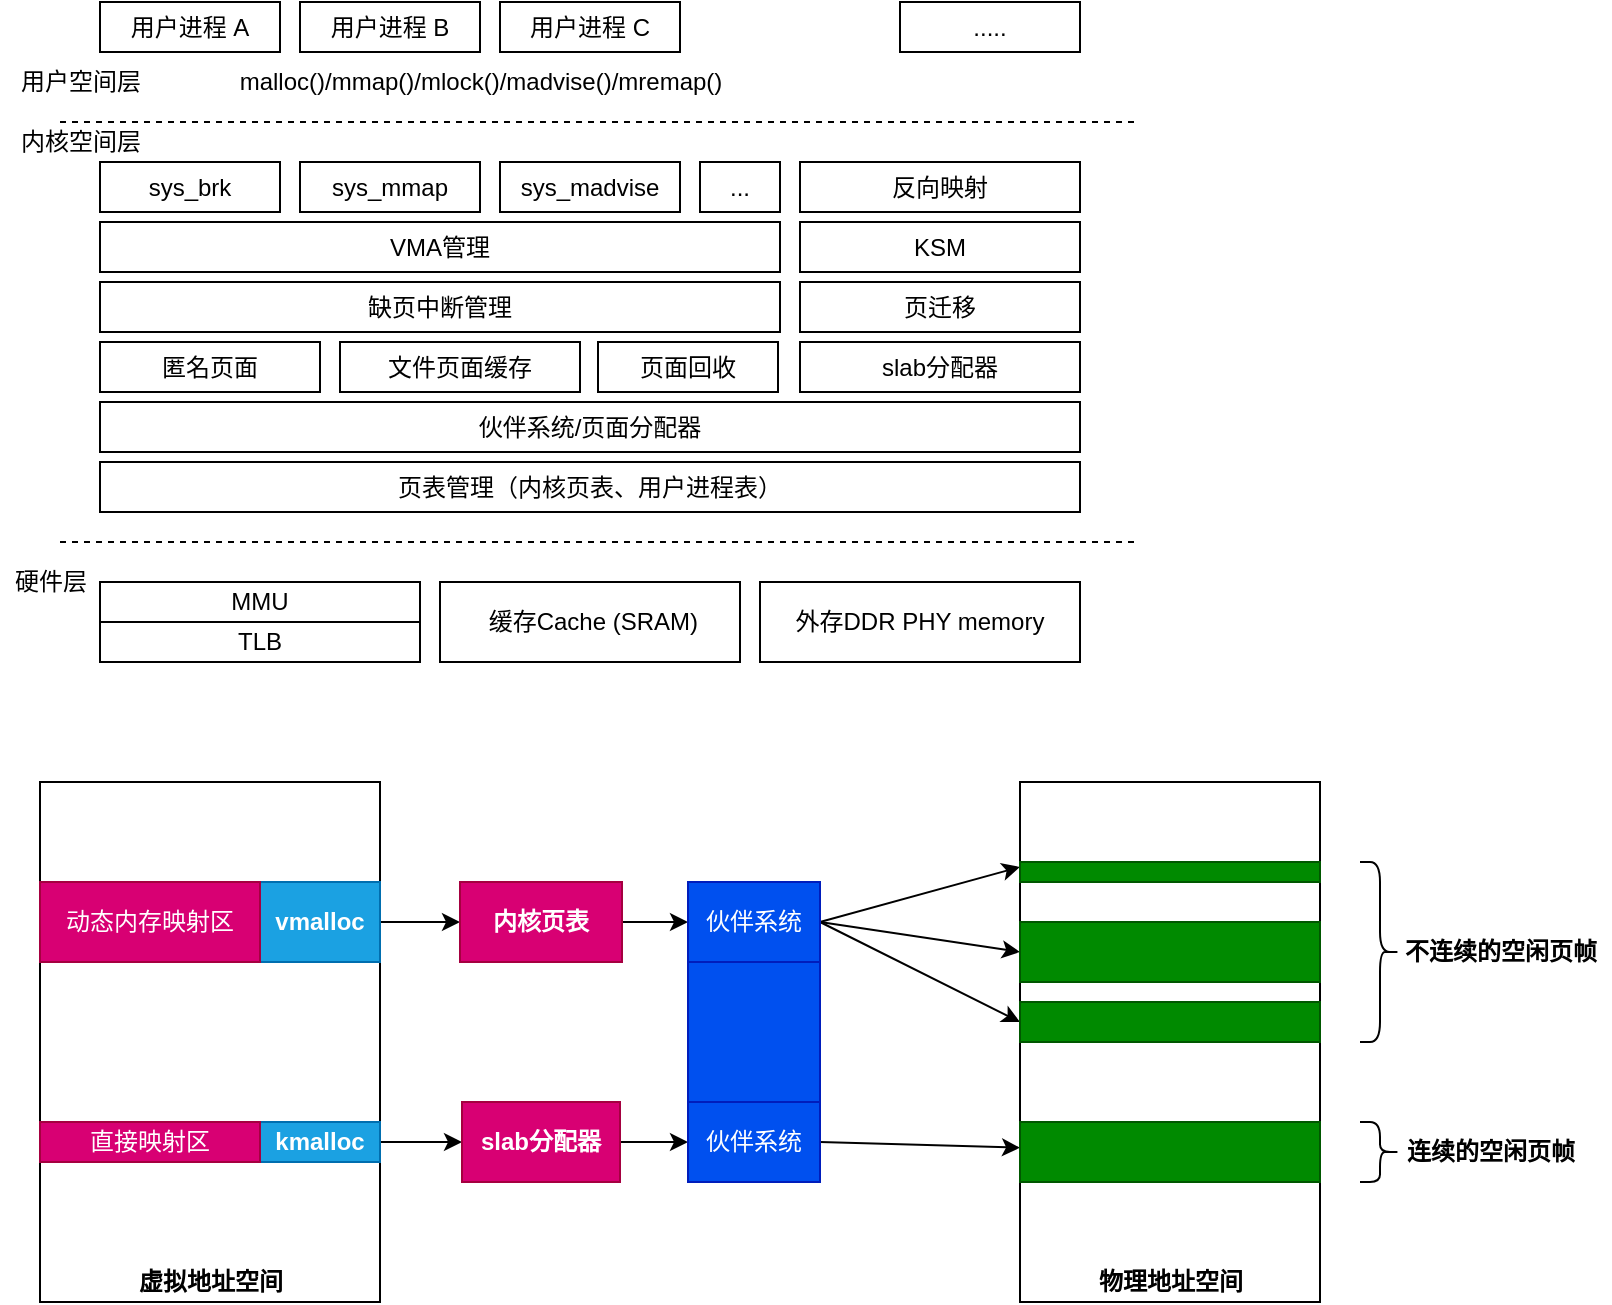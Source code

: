 <mxfile version="16.5.1" type="device"><diagram id="EsFgZnOjSIh7KK3yQ4bz" name="第 1 页"><mxGraphModel dx="922" dy="831" grid="1" gridSize="10" guides="1" tooltips="1" connect="1" arrows="1" fold="1" page="1" pageScale="1" pageWidth="827" pageHeight="1169" math="0" shadow="0"><root><mxCell id="0"/><mxCell id="1" parent="0"/><mxCell id="ZhSVUlcgc6vrfWxxYwSk-1" value="MMU" style="rounded=0;whiteSpace=wrap;html=1;" parent="1" vertex="1"><mxGeometry x="120" y="620" width="160" height="20" as="geometry"/></mxCell><mxCell id="ZhSVUlcgc6vrfWxxYwSk-2" value="TLB" style="rounded=0;whiteSpace=wrap;html=1;" parent="1" vertex="1"><mxGeometry x="120" y="640" width="160" height="20" as="geometry"/></mxCell><mxCell id="ZhSVUlcgc6vrfWxxYwSk-3" value="&amp;nbsp;缓存Cache (SRAM)" style="rounded=0;whiteSpace=wrap;html=1;" parent="1" vertex="1"><mxGeometry x="290" y="620" width="150" height="40" as="geometry"/></mxCell><mxCell id="ZhSVUlcgc6vrfWxxYwSk-4" value="外存DDR PHY memory" style="rounded=0;whiteSpace=wrap;html=1;" parent="1" vertex="1"><mxGeometry x="450" y="620" width="160" height="40" as="geometry"/></mxCell><mxCell id="ZhSVUlcgc6vrfWxxYwSk-5" value="" style="endArrow=none;dashed=1;html=1;rounded=0;" parent="1" edge="1"><mxGeometry width="50" height="50" relative="1" as="geometry"><mxPoint x="100" y="600" as="sourcePoint"/><mxPoint x="640" y="600" as="targetPoint"/></mxGeometry></mxCell><mxCell id="ZhSVUlcgc6vrfWxxYwSk-6" value="页表管理（内核页表、用户进程表）" style="rounded=0;whiteSpace=wrap;html=1;" parent="1" vertex="1"><mxGeometry x="120" y="560" width="490" height="25" as="geometry"/></mxCell><mxCell id="ZhSVUlcgc6vrfWxxYwSk-7" value="伙伴系统/页面分配器" style="rounded=0;whiteSpace=wrap;html=1;" parent="1" vertex="1"><mxGeometry x="120" y="530" width="490" height="25" as="geometry"/></mxCell><mxCell id="ZhSVUlcgc6vrfWxxYwSk-8" value="匿名页面" style="rounded=0;whiteSpace=wrap;html=1;" parent="1" vertex="1"><mxGeometry x="120" y="500" width="110" height="25" as="geometry"/></mxCell><mxCell id="ZhSVUlcgc6vrfWxxYwSk-9" value="文件页面缓存" style="rounded=0;whiteSpace=wrap;html=1;" parent="1" vertex="1"><mxGeometry x="240" y="500" width="120" height="25" as="geometry"/></mxCell><mxCell id="ZhSVUlcgc6vrfWxxYwSk-10" value="页面回收" style="rounded=0;whiteSpace=wrap;html=1;" parent="1" vertex="1"><mxGeometry x="369" y="500" width="90" height="25" as="geometry"/></mxCell><mxCell id="ZhSVUlcgc6vrfWxxYwSk-11" value="slab分配器" style="rounded=0;whiteSpace=wrap;html=1;" parent="1" vertex="1"><mxGeometry x="470" y="500" width="140" height="25" as="geometry"/></mxCell><mxCell id="ZhSVUlcgc6vrfWxxYwSk-12" value="缺页中断管理" style="rounded=0;whiteSpace=wrap;html=1;" parent="1" vertex="1"><mxGeometry x="120" y="470" width="340" height="25" as="geometry"/></mxCell><mxCell id="ZhSVUlcgc6vrfWxxYwSk-13" value="VMA管理" style="rounded=0;whiteSpace=wrap;html=1;" parent="1" vertex="1"><mxGeometry x="120" y="440" width="340" height="25" as="geometry"/></mxCell><mxCell id="ZhSVUlcgc6vrfWxxYwSk-14" value="页迁移" style="rounded=0;whiteSpace=wrap;html=1;" parent="1" vertex="1"><mxGeometry x="470" y="470" width="140" height="25" as="geometry"/></mxCell><mxCell id="ZhSVUlcgc6vrfWxxYwSk-15" value="KSM" style="rounded=0;whiteSpace=wrap;html=1;" parent="1" vertex="1"><mxGeometry x="470" y="440" width="140" height="25" as="geometry"/></mxCell><mxCell id="ZhSVUlcgc6vrfWxxYwSk-16" value="反向映射" style="rounded=0;whiteSpace=wrap;html=1;" parent="1" vertex="1"><mxGeometry x="470" y="410" width="140" height="25" as="geometry"/></mxCell><mxCell id="ZhSVUlcgc6vrfWxxYwSk-17" value="sys_brk" style="rounded=0;whiteSpace=wrap;html=1;" parent="1" vertex="1"><mxGeometry x="120" y="410" width="90" height="25" as="geometry"/></mxCell><mxCell id="ZhSVUlcgc6vrfWxxYwSk-18" value="sys_mmap" style="rounded=0;whiteSpace=wrap;html=1;" parent="1" vertex="1"><mxGeometry x="220" y="410" width="90" height="25" as="geometry"/></mxCell><mxCell id="ZhSVUlcgc6vrfWxxYwSk-19" value="sys_madvise" style="rounded=0;whiteSpace=wrap;html=1;" parent="1" vertex="1"><mxGeometry x="320" y="410" width="90" height="25" as="geometry"/></mxCell><mxCell id="ZhSVUlcgc6vrfWxxYwSk-20" value="..." style="rounded=0;whiteSpace=wrap;html=1;" parent="1" vertex="1"><mxGeometry x="420" y="410" width="40" height="25" as="geometry"/></mxCell><mxCell id="ZhSVUlcgc6vrfWxxYwSk-21" value="" style="endArrow=none;dashed=1;html=1;rounded=0;" parent="1" edge="1"><mxGeometry width="50" height="50" relative="1" as="geometry"><mxPoint x="100" y="390" as="sourcePoint"/><mxPoint x="640" y="390" as="targetPoint"/></mxGeometry></mxCell><mxCell id="ZhSVUlcgc6vrfWxxYwSk-22" value="硬件层" style="text;html=1;align=center;verticalAlign=middle;resizable=0;points=[];autosize=1;strokeColor=none;fillColor=none;" parent="1" vertex="1"><mxGeometry x="70" y="610" width="50" height="20" as="geometry"/></mxCell><mxCell id="ZhSVUlcgc6vrfWxxYwSk-23" value="内核空间层" style="text;html=1;align=center;verticalAlign=middle;resizable=0;points=[];autosize=1;strokeColor=none;fillColor=none;" parent="1" vertex="1"><mxGeometry x="70" y="390" width="80" height="20" as="geometry"/></mxCell><mxCell id="ZhSVUlcgc6vrfWxxYwSk-24" value="用户进程 A" style="rounded=0;whiteSpace=wrap;html=1;" parent="1" vertex="1"><mxGeometry x="120" y="330" width="90" height="25" as="geometry"/></mxCell><mxCell id="ZhSVUlcgc6vrfWxxYwSk-25" value="用户进程 B" style="rounded=0;whiteSpace=wrap;html=1;" parent="1" vertex="1"><mxGeometry x="220" y="330" width="90" height="25" as="geometry"/></mxCell><mxCell id="ZhSVUlcgc6vrfWxxYwSk-26" value="用户进程 C" style="rounded=0;whiteSpace=wrap;html=1;" parent="1" vertex="1"><mxGeometry x="320" y="330" width="90" height="25" as="geometry"/></mxCell><mxCell id="ZhSVUlcgc6vrfWxxYwSk-27" value="....." style="rounded=0;whiteSpace=wrap;html=1;" parent="1" vertex="1"><mxGeometry x="520" y="330" width="90" height="25" as="geometry"/></mxCell><mxCell id="ZhSVUlcgc6vrfWxxYwSk-28" value="malloc()/mmap()/mlock()/madvise()/mremap()" style="text;html=1;align=center;verticalAlign=middle;resizable=0;points=[];autosize=1;strokeColor=none;fillColor=none;" parent="1" vertex="1"><mxGeometry x="180" y="360" width="260" height="20" as="geometry"/></mxCell><mxCell id="ZhSVUlcgc6vrfWxxYwSk-29" value="用户空间层" style="text;html=1;align=center;verticalAlign=middle;resizable=0;points=[];autosize=1;strokeColor=none;fillColor=none;" parent="1" vertex="1"><mxGeometry x="70" y="360" width="80" height="20" as="geometry"/></mxCell><mxCell id="eD4IEPf3cc8XJetj8j0i-2" value="" style="rounded=0;whiteSpace=wrap;html=1;" vertex="1" parent="1"><mxGeometry x="90" y="720" width="170" height="260" as="geometry"/></mxCell><mxCell id="eD4IEPf3cc8XJetj8j0i-3" value="" style="rounded=0;whiteSpace=wrap;html=1;" vertex="1" parent="1"><mxGeometry x="580" y="720" width="150" height="260" as="geometry"/></mxCell><mxCell id="eD4IEPf3cc8XJetj8j0i-4" value="虚拟地址空间" style="text;html=1;align=center;verticalAlign=middle;resizable=0;points=[];autosize=1;strokeColor=none;fillColor=none;fontStyle=1" vertex="1" parent="1"><mxGeometry x="130" y="960" width="90" height="20" as="geometry"/></mxCell><mxCell id="eD4IEPf3cc8XJetj8j0i-5" value="物理地址空间" style="text;html=1;align=center;verticalAlign=middle;resizable=0;points=[];autosize=1;strokeColor=none;fillColor=none;fontStyle=1" vertex="1" parent="1"><mxGeometry x="610" y="960" width="90" height="20" as="geometry"/></mxCell><mxCell id="eD4IEPf3cc8XJetj8j0i-12" style="edgeStyle=orthogonalEdgeStyle;rounded=0;orthogonalLoop=1;jettySize=auto;html=1;exitX=1;exitY=0.5;exitDx=0;exitDy=0;" edge="1" parent="1" source="eD4IEPf3cc8XJetj8j0i-6" target="eD4IEPf3cc8XJetj8j0i-10"><mxGeometry relative="1" as="geometry"/></mxCell><mxCell id="eD4IEPf3cc8XJetj8j0i-6" value="vmalloc" style="rounded=0;whiteSpace=wrap;html=1;fillColor=#1ba1e2;strokeColor=#006EAF;fontColor=#ffffff;fontStyle=1" vertex="1" parent="1"><mxGeometry x="200" y="770" width="60" height="40" as="geometry"/></mxCell><mxCell id="eD4IEPf3cc8XJetj8j0i-13" style="edgeStyle=orthogonalEdgeStyle;rounded=0;orthogonalLoop=1;jettySize=auto;html=1;exitX=1;exitY=0.5;exitDx=0;exitDy=0;" edge="1" parent="1" source="eD4IEPf3cc8XJetj8j0i-7" target="eD4IEPf3cc8XJetj8j0i-11"><mxGeometry relative="1" as="geometry"/></mxCell><mxCell id="eD4IEPf3cc8XJetj8j0i-7" value="kmalloc" style="rounded=0;whiteSpace=wrap;html=1;fillColor=#1ba1e2;strokeColor=#006EAF;fontColor=#ffffff;fontStyle=1" vertex="1" parent="1"><mxGeometry x="200" y="890" width="60" height="20" as="geometry"/></mxCell><mxCell id="eD4IEPf3cc8XJetj8j0i-8" value="动态内存映射区" style="rounded=0;whiteSpace=wrap;html=1;fillColor=#d80073;fontColor=#ffffff;strokeColor=#A50040;" vertex="1" parent="1"><mxGeometry x="90" y="770" width="110" height="40" as="geometry"/></mxCell><mxCell id="eD4IEPf3cc8XJetj8j0i-9" value="直接映射区" style="rounded=0;whiteSpace=wrap;html=1;fillColor=#d80073;fontColor=#ffffff;strokeColor=#A50040;" vertex="1" parent="1"><mxGeometry x="90" y="890" width="110" height="20" as="geometry"/></mxCell><mxCell id="eD4IEPf3cc8XJetj8j0i-19" style="edgeStyle=orthogonalEdgeStyle;rounded=0;orthogonalLoop=1;jettySize=auto;html=1;exitX=1;exitY=0.5;exitDx=0;exitDy=0;entryX=0;entryY=0.5;entryDx=0;entryDy=0;" edge="1" parent="1" source="eD4IEPf3cc8XJetj8j0i-10" target="eD4IEPf3cc8XJetj8j0i-14"><mxGeometry relative="1" as="geometry"/></mxCell><mxCell id="eD4IEPf3cc8XJetj8j0i-10" value="内核页表" style="rounded=0;whiteSpace=wrap;html=1;fillColor=#d80073;fontColor=#ffffff;strokeColor=#A50040;fontStyle=1" vertex="1" parent="1"><mxGeometry x="300" y="770" width="81" height="40" as="geometry"/></mxCell><mxCell id="eD4IEPf3cc8XJetj8j0i-20" style="edgeStyle=orthogonalEdgeStyle;rounded=0;orthogonalLoop=1;jettySize=auto;html=1;exitX=1;exitY=0.5;exitDx=0;exitDy=0;entryX=0;entryY=0.5;entryDx=0;entryDy=0;" edge="1" parent="1" source="eD4IEPf3cc8XJetj8j0i-11" target="eD4IEPf3cc8XJetj8j0i-18"><mxGeometry relative="1" as="geometry"/></mxCell><mxCell id="eD4IEPf3cc8XJetj8j0i-11" value="slab分配器" style="rounded=0;whiteSpace=wrap;html=1;fillColor=#d80073;fontColor=#ffffff;strokeColor=#A50040;fontStyle=1" vertex="1" parent="1"><mxGeometry x="301" y="880" width="79" height="40" as="geometry"/></mxCell><mxCell id="eD4IEPf3cc8XJetj8j0i-30" style="edgeStyle=none;rounded=0;orthogonalLoop=1;jettySize=auto;html=1;exitX=1;exitY=0.5;exitDx=0;exitDy=0;entryX=0;entryY=0.25;entryDx=0;entryDy=0;" edge="1" parent="1" source="eD4IEPf3cc8XJetj8j0i-14" target="eD4IEPf3cc8XJetj8j0i-21"><mxGeometry relative="1" as="geometry"/></mxCell><mxCell id="eD4IEPf3cc8XJetj8j0i-31" style="edgeStyle=none;rounded=0;orthogonalLoop=1;jettySize=auto;html=1;exitX=1;exitY=0.5;exitDx=0;exitDy=0;entryX=0;entryY=0.5;entryDx=0;entryDy=0;" edge="1" parent="1" source="eD4IEPf3cc8XJetj8j0i-14" target="eD4IEPf3cc8XJetj8j0i-22"><mxGeometry relative="1" as="geometry"/></mxCell><mxCell id="eD4IEPf3cc8XJetj8j0i-32" style="edgeStyle=none;rounded=0;orthogonalLoop=1;jettySize=auto;html=1;exitX=1;exitY=0.5;exitDx=0;exitDy=0;entryX=0;entryY=0.5;entryDx=0;entryDy=0;" edge="1" parent="1" source="eD4IEPf3cc8XJetj8j0i-14" target="eD4IEPf3cc8XJetj8j0i-23"><mxGeometry relative="1" as="geometry"/></mxCell><mxCell id="eD4IEPf3cc8XJetj8j0i-14" value="伙伴系统" style="rounded=0;whiteSpace=wrap;html=1;fillColor=#0050ef;fontColor=#ffffff;strokeColor=#001DBC;" vertex="1" parent="1"><mxGeometry x="414" y="770" width="66" height="40" as="geometry"/></mxCell><mxCell id="eD4IEPf3cc8XJetj8j0i-33" style="edgeStyle=none;rounded=0;orthogonalLoop=1;jettySize=auto;html=1;exitX=1;exitY=0.5;exitDx=0;exitDy=0;" edge="1" parent="1" source="eD4IEPf3cc8XJetj8j0i-18" target="eD4IEPf3cc8XJetj8j0i-24"><mxGeometry relative="1" as="geometry"/></mxCell><mxCell id="eD4IEPf3cc8XJetj8j0i-18" value="伙伴系统" style="rounded=0;whiteSpace=wrap;html=1;fillColor=#0050ef;fontColor=#ffffff;strokeColor=#001DBC;" vertex="1" parent="1"><mxGeometry x="414" y="880" width="66" height="40" as="geometry"/></mxCell><mxCell id="eD4IEPf3cc8XJetj8j0i-21" value="" style="rounded=0;whiteSpace=wrap;html=1;fillColor=#008a00;strokeColor=#005700;fontColor=#ffffff;" vertex="1" parent="1"><mxGeometry x="580" y="760" width="150" height="10" as="geometry"/></mxCell><mxCell id="eD4IEPf3cc8XJetj8j0i-22" value="" style="rounded=0;whiteSpace=wrap;html=1;fillColor=#008a00;strokeColor=#005700;fontColor=#ffffff;" vertex="1" parent="1"><mxGeometry x="580" y="790" width="150" height="30" as="geometry"/></mxCell><mxCell id="eD4IEPf3cc8XJetj8j0i-23" value="" style="rounded=0;whiteSpace=wrap;html=1;fillColor=#008a00;strokeColor=#005700;fontColor=#ffffff;" vertex="1" parent="1"><mxGeometry x="580" y="830" width="150" height="20" as="geometry"/></mxCell><mxCell id="eD4IEPf3cc8XJetj8j0i-24" value="" style="rounded=0;whiteSpace=wrap;html=1;fillColor=#008a00;strokeColor=#005700;fontColor=#ffffff;" vertex="1" parent="1"><mxGeometry x="580" y="890" width="150" height="30" as="geometry"/></mxCell><mxCell id="eD4IEPf3cc8XJetj8j0i-26" value="" style="shape=curlyBracket;whiteSpace=wrap;html=1;rounded=1;flipH=1;" vertex="1" parent="1"><mxGeometry x="750" y="760" width="20" height="90" as="geometry"/></mxCell><mxCell id="eD4IEPf3cc8XJetj8j0i-27" value="" style="shape=curlyBracket;whiteSpace=wrap;html=1;rounded=1;flipH=1;" vertex="1" parent="1"><mxGeometry x="750" y="890" width="20" height="30" as="geometry"/></mxCell><mxCell id="eD4IEPf3cc8XJetj8j0i-34" value="不连续的空闲页帧" style="text;html=1;align=center;verticalAlign=middle;resizable=0;points=[];autosize=1;strokeColor=none;fillColor=none;fontStyle=1" vertex="1" parent="1"><mxGeometry x="765" y="795" width="110" height="20" as="geometry"/></mxCell><mxCell id="eD4IEPf3cc8XJetj8j0i-35" value="连续的空闲页帧" style="text;html=1;align=center;verticalAlign=middle;resizable=0;points=[];autosize=1;strokeColor=none;fillColor=none;fontStyle=1" vertex="1" parent="1"><mxGeometry x="765" y="895" width="100" height="20" as="geometry"/></mxCell><mxCell id="eD4IEPf3cc8XJetj8j0i-37" value="" style="rounded=0;whiteSpace=wrap;html=1;fillColor=#0050ef;fontColor=#ffffff;strokeColor=#001DBC;" vertex="1" parent="1"><mxGeometry x="414" y="810" width="66" height="70" as="geometry"/></mxCell></root></mxGraphModel></diagram></mxfile>